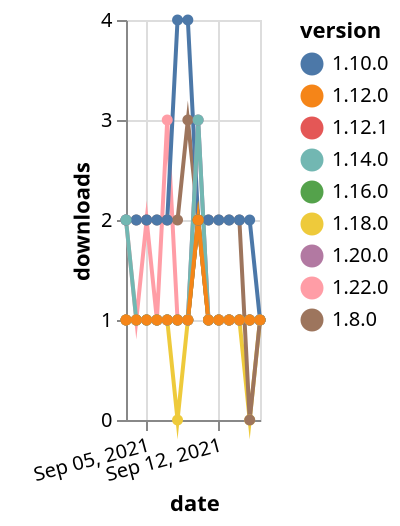 {"$schema": "https://vega.github.io/schema/vega-lite/v5.json", "description": "A simple bar chart with embedded data.", "data": {"values": [{"date": "2021-09-03", "total": 161, "delta": 1, "version": "1.18.0"}, {"date": "2021-09-04", "total": 162, "delta": 1, "version": "1.18.0"}, {"date": "2021-09-05", "total": 163, "delta": 1, "version": "1.18.0"}, {"date": "2021-09-06", "total": 164, "delta": 1, "version": "1.18.0"}, {"date": "2021-09-07", "total": 165, "delta": 1, "version": "1.18.0"}, {"date": "2021-09-08", "total": 165, "delta": 0, "version": "1.18.0"}, {"date": "2021-09-09", "total": 166, "delta": 1, "version": "1.18.0"}, {"date": "2021-09-10", "total": 168, "delta": 2, "version": "1.18.0"}, {"date": "2021-09-11", "total": 169, "delta": 1, "version": "1.18.0"}, {"date": "2021-09-12", "total": 170, "delta": 1, "version": "1.18.0"}, {"date": "2021-09-13", "total": 171, "delta": 1, "version": "1.18.0"}, {"date": "2021-09-14", "total": 172, "delta": 1, "version": "1.18.0"}, {"date": "2021-09-15", "total": 172, "delta": 0, "version": "1.18.0"}, {"date": "2021-09-16", "total": 173, "delta": 1, "version": "1.18.0"}, {"date": "2021-09-03", "total": 121, "delta": 2, "version": "1.22.0"}, {"date": "2021-09-04", "total": 122, "delta": 1, "version": "1.22.0"}, {"date": "2021-09-05", "total": 124, "delta": 2, "version": "1.22.0"}, {"date": "2021-09-06", "total": 125, "delta": 1, "version": "1.22.0"}, {"date": "2021-09-07", "total": 128, "delta": 3, "version": "1.22.0"}, {"date": "2021-09-08", "total": 129, "delta": 1, "version": "1.22.0"}, {"date": "2021-09-09", "total": 130, "delta": 1, "version": "1.22.0"}, {"date": "2021-09-10", "total": 132, "delta": 2, "version": "1.22.0"}, {"date": "2021-09-11", "total": 133, "delta": 1, "version": "1.22.0"}, {"date": "2021-09-12", "total": 134, "delta": 1, "version": "1.22.0"}, {"date": "2021-09-13", "total": 135, "delta": 1, "version": "1.22.0"}, {"date": "2021-09-14", "total": 136, "delta": 1, "version": "1.22.0"}, {"date": "2021-09-15", "total": 137, "delta": 1, "version": "1.22.0"}, {"date": "2021-09-16", "total": 138, "delta": 1, "version": "1.22.0"}, {"date": "2021-09-03", "total": 2296, "delta": 2, "version": "1.8.0"}, {"date": "2021-09-04", "total": 2298, "delta": 2, "version": "1.8.0"}, {"date": "2021-09-05", "total": 2300, "delta": 2, "version": "1.8.0"}, {"date": "2021-09-06", "total": 2302, "delta": 2, "version": "1.8.0"}, {"date": "2021-09-07", "total": 2304, "delta": 2, "version": "1.8.0"}, {"date": "2021-09-08", "total": 2306, "delta": 2, "version": "1.8.0"}, {"date": "2021-09-09", "total": 2309, "delta": 3, "version": "1.8.0"}, {"date": "2021-09-10", "total": 2311, "delta": 2, "version": "1.8.0"}, {"date": "2021-09-11", "total": 2313, "delta": 2, "version": "1.8.0"}, {"date": "2021-09-12", "total": 2315, "delta": 2, "version": "1.8.0"}, {"date": "2021-09-13", "total": 2317, "delta": 2, "version": "1.8.0"}, {"date": "2021-09-14", "total": 2319, "delta": 2, "version": "1.8.0"}, {"date": "2021-09-15", "total": 2319, "delta": 0, "version": "1.8.0"}, {"date": "2021-09-16", "total": 2320, "delta": 1, "version": "1.8.0"}, {"date": "2021-09-03", "total": 2515, "delta": 2, "version": "1.10.0"}, {"date": "2021-09-04", "total": 2517, "delta": 2, "version": "1.10.0"}, {"date": "2021-09-05", "total": 2519, "delta": 2, "version": "1.10.0"}, {"date": "2021-09-06", "total": 2521, "delta": 2, "version": "1.10.0"}, {"date": "2021-09-07", "total": 2523, "delta": 2, "version": "1.10.0"}, {"date": "2021-09-08", "total": 2527, "delta": 4, "version": "1.10.0"}, {"date": "2021-09-09", "total": 2531, "delta": 4, "version": "1.10.0"}, {"date": "2021-09-10", "total": 2533, "delta": 2, "version": "1.10.0"}, {"date": "2021-09-11", "total": 2535, "delta": 2, "version": "1.10.0"}, {"date": "2021-09-12", "total": 2537, "delta": 2, "version": "1.10.0"}, {"date": "2021-09-13", "total": 2539, "delta": 2, "version": "1.10.0"}, {"date": "2021-09-14", "total": 2541, "delta": 2, "version": "1.10.0"}, {"date": "2021-09-15", "total": 2543, "delta": 2, "version": "1.10.0"}, {"date": "2021-09-16", "total": 2544, "delta": 1, "version": "1.10.0"}, {"date": "2021-09-03", "total": 252, "delta": 1, "version": "1.12.1"}, {"date": "2021-09-04", "total": 253, "delta": 1, "version": "1.12.1"}, {"date": "2021-09-05", "total": 254, "delta": 1, "version": "1.12.1"}, {"date": "2021-09-06", "total": 255, "delta": 1, "version": "1.12.1"}, {"date": "2021-09-07", "total": 256, "delta": 1, "version": "1.12.1"}, {"date": "2021-09-08", "total": 257, "delta": 1, "version": "1.12.1"}, {"date": "2021-09-09", "total": 258, "delta": 1, "version": "1.12.1"}, {"date": "2021-09-10", "total": 260, "delta": 2, "version": "1.12.1"}, {"date": "2021-09-11", "total": 261, "delta": 1, "version": "1.12.1"}, {"date": "2021-09-12", "total": 262, "delta": 1, "version": "1.12.1"}, {"date": "2021-09-13", "total": 263, "delta": 1, "version": "1.12.1"}, {"date": "2021-09-14", "total": 264, "delta": 1, "version": "1.12.1"}, {"date": "2021-09-15", "total": 265, "delta": 1, "version": "1.12.1"}, {"date": "2021-09-16", "total": 266, "delta": 1, "version": "1.12.1"}, {"date": "2021-09-03", "total": 184, "delta": 1, "version": "1.20.0"}, {"date": "2021-09-04", "total": 185, "delta": 1, "version": "1.20.0"}, {"date": "2021-09-05", "total": 186, "delta": 1, "version": "1.20.0"}, {"date": "2021-09-06", "total": 187, "delta": 1, "version": "1.20.0"}, {"date": "2021-09-07", "total": 188, "delta": 1, "version": "1.20.0"}, {"date": "2021-09-08", "total": 189, "delta": 1, "version": "1.20.0"}, {"date": "2021-09-09", "total": 190, "delta": 1, "version": "1.20.0"}, {"date": "2021-09-10", "total": 193, "delta": 3, "version": "1.20.0"}, {"date": "2021-09-11", "total": 194, "delta": 1, "version": "1.20.0"}, {"date": "2021-09-12", "total": 195, "delta": 1, "version": "1.20.0"}, {"date": "2021-09-13", "total": 196, "delta": 1, "version": "1.20.0"}, {"date": "2021-09-14", "total": 197, "delta": 1, "version": "1.20.0"}, {"date": "2021-09-15", "total": 198, "delta": 1, "version": "1.20.0"}, {"date": "2021-09-16", "total": 199, "delta": 1, "version": "1.20.0"}, {"date": "2021-09-03", "total": 195, "delta": 1, "version": "1.16.0"}, {"date": "2021-09-04", "total": 196, "delta": 1, "version": "1.16.0"}, {"date": "2021-09-05", "total": 197, "delta": 1, "version": "1.16.0"}, {"date": "2021-09-06", "total": 198, "delta": 1, "version": "1.16.0"}, {"date": "2021-09-07", "total": 199, "delta": 1, "version": "1.16.0"}, {"date": "2021-09-08", "total": 200, "delta": 1, "version": "1.16.0"}, {"date": "2021-09-09", "total": 201, "delta": 1, "version": "1.16.0"}, {"date": "2021-09-10", "total": 203, "delta": 2, "version": "1.16.0"}, {"date": "2021-09-11", "total": 204, "delta": 1, "version": "1.16.0"}, {"date": "2021-09-12", "total": 205, "delta": 1, "version": "1.16.0"}, {"date": "2021-09-13", "total": 206, "delta": 1, "version": "1.16.0"}, {"date": "2021-09-14", "total": 207, "delta": 1, "version": "1.16.0"}, {"date": "2021-09-15", "total": 208, "delta": 1, "version": "1.16.0"}, {"date": "2021-09-16", "total": 209, "delta": 1, "version": "1.16.0"}, {"date": "2021-09-03", "total": 357, "delta": 2, "version": "1.14.0"}, {"date": "2021-09-04", "total": 358, "delta": 1, "version": "1.14.0"}, {"date": "2021-09-05", "total": 359, "delta": 1, "version": "1.14.0"}, {"date": "2021-09-06", "total": 360, "delta": 1, "version": "1.14.0"}, {"date": "2021-09-07", "total": 361, "delta": 1, "version": "1.14.0"}, {"date": "2021-09-08", "total": 362, "delta": 1, "version": "1.14.0"}, {"date": "2021-09-09", "total": 363, "delta": 1, "version": "1.14.0"}, {"date": "2021-09-10", "total": 366, "delta": 3, "version": "1.14.0"}, {"date": "2021-09-11", "total": 367, "delta": 1, "version": "1.14.0"}, {"date": "2021-09-12", "total": 368, "delta": 1, "version": "1.14.0"}, {"date": "2021-09-13", "total": 369, "delta": 1, "version": "1.14.0"}, {"date": "2021-09-14", "total": 370, "delta": 1, "version": "1.14.0"}, {"date": "2021-09-15", "total": 371, "delta": 1, "version": "1.14.0"}, {"date": "2021-09-16", "total": 372, "delta": 1, "version": "1.14.0"}, {"date": "2021-09-03", "total": 244, "delta": 1, "version": "1.12.0"}, {"date": "2021-09-04", "total": 245, "delta": 1, "version": "1.12.0"}, {"date": "2021-09-05", "total": 246, "delta": 1, "version": "1.12.0"}, {"date": "2021-09-06", "total": 247, "delta": 1, "version": "1.12.0"}, {"date": "2021-09-07", "total": 248, "delta": 1, "version": "1.12.0"}, {"date": "2021-09-08", "total": 249, "delta": 1, "version": "1.12.0"}, {"date": "2021-09-09", "total": 250, "delta": 1, "version": "1.12.0"}, {"date": "2021-09-10", "total": 252, "delta": 2, "version": "1.12.0"}, {"date": "2021-09-11", "total": 253, "delta": 1, "version": "1.12.0"}, {"date": "2021-09-12", "total": 254, "delta": 1, "version": "1.12.0"}, {"date": "2021-09-13", "total": 255, "delta": 1, "version": "1.12.0"}, {"date": "2021-09-14", "total": 256, "delta": 1, "version": "1.12.0"}, {"date": "2021-09-15", "total": 257, "delta": 1, "version": "1.12.0"}, {"date": "2021-09-16", "total": 258, "delta": 1, "version": "1.12.0"}]}, "width": "container", "mark": {"type": "line", "point": {"filled": true}}, "encoding": {"x": {"field": "date", "type": "temporal", "timeUnit": "yearmonthdate", "title": "date", "axis": {"labelAngle": -15}}, "y": {"field": "delta", "type": "quantitative", "title": "downloads"}, "color": {"field": "version", "type": "nominal"}, "tooltip": {"field": "delta"}}}